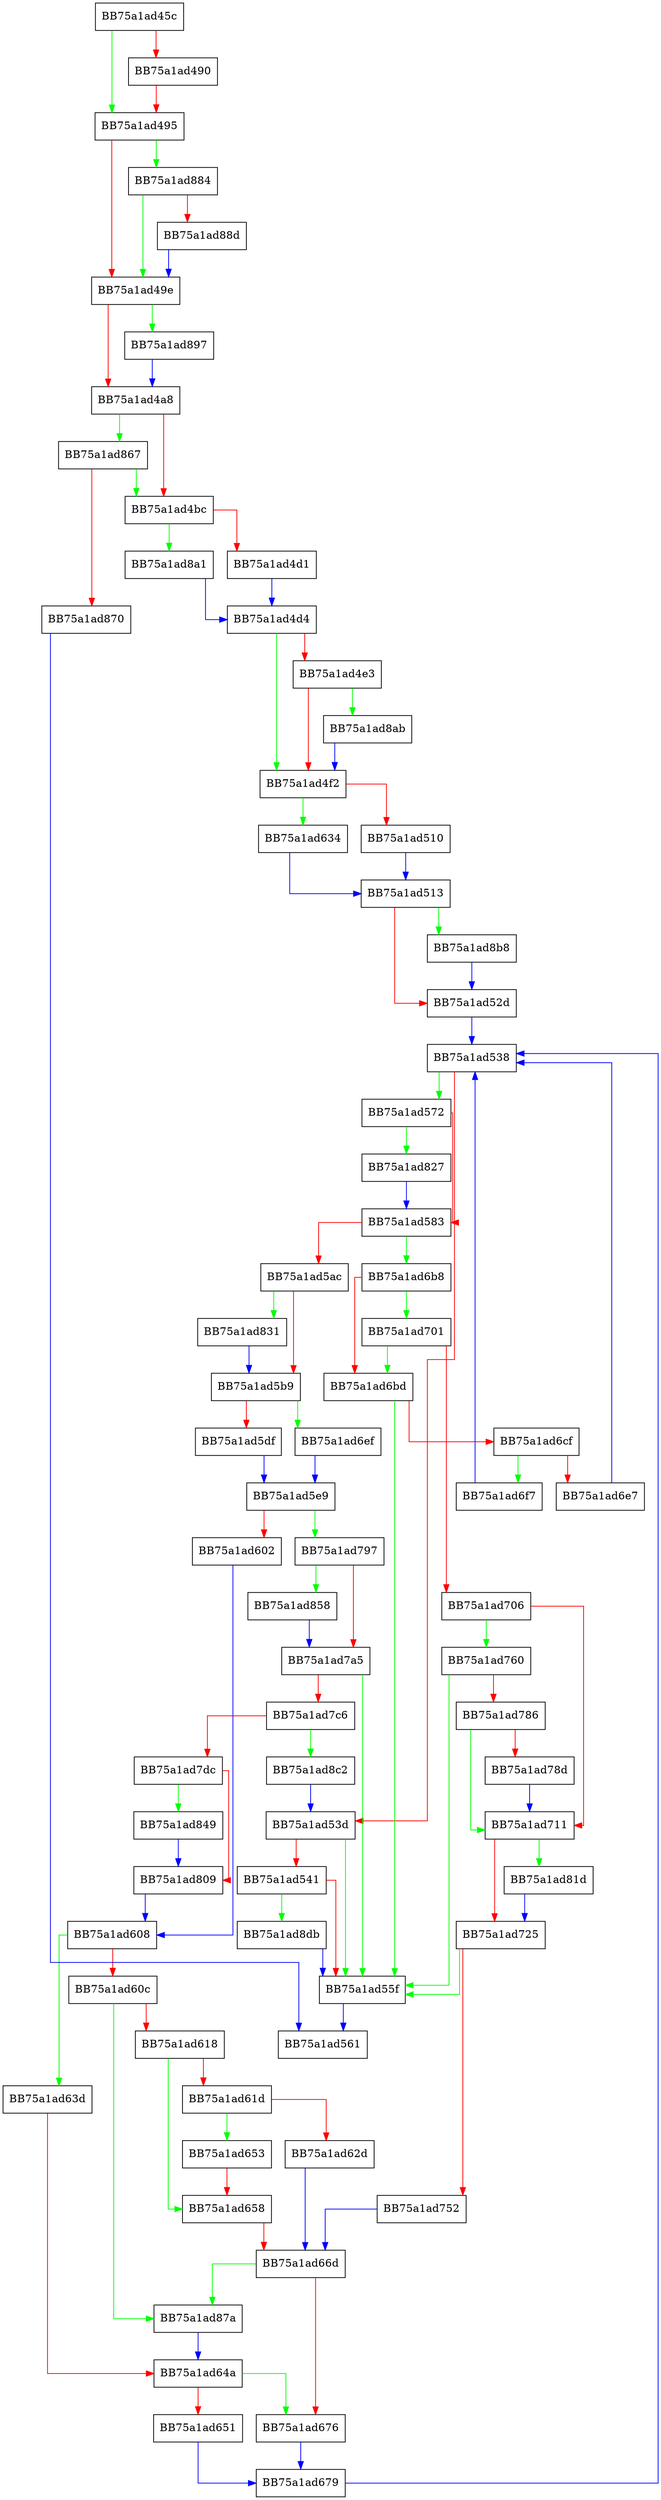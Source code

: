 digraph InternalWrite {
  node [shape="box"];
  graph [splines=ortho];
  BB75a1ad45c -> BB75a1ad495 [color="green"];
  BB75a1ad45c -> BB75a1ad490 [color="red"];
  BB75a1ad490 -> BB75a1ad495 [color="red"];
  BB75a1ad495 -> BB75a1ad884 [color="green"];
  BB75a1ad495 -> BB75a1ad49e [color="red"];
  BB75a1ad49e -> BB75a1ad897 [color="green"];
  BB75a1ad49e -> BB75a1ad4a8 [color="red"];
  BB75a1ad4a8 -> BB75a1ad867 [color="green"];
  BB75a1ad4a8 -> BB75a1ad4bc [color="red"];
  BB75a1ad4bc -> BB75a1ad8a1 [color="green"];
  BB75a1ad4bc -> BB75a1ad4d1 [color="red"];
  BB75a1ad4d1 -> BB75a1ad4d4 [color="blue"];
  BB75a1ad4d4 -> BB75a1ad4f2 [color="green"];
  BB75a1ad4d4 -> BB75a1ad4e3 [color="red"];
  BB75a1ad4e3 -> BB75a1ad8ab [color="green"];
  BB75a1ad4e3 -> BB75a1ad4f2 [color="red"];
  BB75a1ad4f2 -> BB75a1ad634 [color="green"];
  BB75a1ad4f2 -> BB75a1ad510 [color="red"];
  BB75a1ad510 -> BB75a1ad513 [color="blue"];
  BB75a1ad513 -> BB75a1ad8b8 [color="green"];
  BB75a1ad513 -> BB75a1ad52d [color="red"];
  BB75a1ad52d -> BB75a1ad538 [color="blue"];
  BB75a1ad538 -> BB75a1ad572 [color="green"];
  BB75a1ad538 -> BB75a1ad53d [color="red"];
  BB75a1ad53d -> BB75a1ad55f [color="green"];
  BB75a1ad53d -> BB75a1ad541 [color="red"];
  BB75a1ad541 -> BB75a1ad8db [color="green"];
  BB75a1ad541 -> BB75a1ad55f [color="red"];
  BB75a1ad55f -> BB75a1ad561 [color="blue"];
  BB75a1ad572 -> BB75a1ad827 [color="green"];
  BB75a1ad572 -> BB75a1ad583 [color="red"];
  BB75a1ad583 -> BB75a1ad6b8 [color="green"];
  BB75a1ad583 -> BB75a1ad5ac [color="red"];
  BB75a1ad5ac -> BB75a1ad831 [color="green"];
  BB75a1ad5ac -> BB75a1ad5b9 [color="red"];
  BB75a1ad5b9 -> BB75a1ad6ef [color="green"];
  BB75a1ad5b9 -> BB75a1ad5df [color="red"];
  BB75a1ad5df -> BB75a1ad5e9 [color="blue"];
  BB75a1ad5e9 -> BB75a1ad797 [color="green"];
  BB75a1ad5e9 -> BB75a1ad602 [color="red"];
  BB75a1ad602 -> BB75a1ad608 [color="blue"];
  BB75a1ad608 -> BB75a1ad63d [color="green"];
  BB75a1ad608 -> BB75a1ad60c [color="red"];
  BB75a1ad60c -> BB75a1ad87a [color="green"];
  BB75a1ad60c -> BB75a1ad618 [color="red"];
  BB75a1ad618 -> BB75a1ad658 [color="green"];
  BB75a1ad618 -> BB75a1ad61d [color="red"];
  BB75a1ad61d -> BB75a1ad653 [color="green"];
  BB75a1ad61d -> BB75a1ad62d [color="red"];
  BB75a1ad62d -> BB75a1ad66d [color="blue"];
  BB75a1ad634 -> BB75a1ad513 [color="blue"];
  BB75a1ad63d -> BB75a1ad64a [color="red"];
  BB75a1ad64a -> BB75a1ad676 [color="green"];
  BB75a1ad64a -> BB75a1ad651 [color="red"];
  BB75a1ad651 -> BB75a1ad679 [color="blue"];
  BB75a1ad653 -> BB75a1ad658 [color="red"];
  BB75a1ad658 -> BB75a1ad66d [color="red"];
  BB75a1ad66d -> BB75a1ad87a [color="green"];
  BB75a1ad66d -> BB75a1ad676 [color="red"];
  BB75a1ad676 -> BB75a1ad679 [color="blue"];
  BB75a1ad679 -> BB75a1ad538 [color="blue"];
  BB75a1ad6b8 -> BB75a1ad701 [color="green"];
  BB75a1ad6b8 -> BB75a1ad6bd [color="red"];
  BB75a1ad6bd -> BB75a1ad55f [color="green"];
  BB75a1ad6bd -> BB75a1ad6cf [color="red"];
  BB75a1ad6cf -> BB75a1ad6f7 [color="green"];
  BB75a1ad6cf -> BB75a1ad6e7 [color="red"];
  BB75a1ad6e7 -> BB75a1ad538 [color="blue"];
  BB75a1ad6ef -> BB75a1ad5e9 [color="blue"];
  BB75a1ad6f7 -> BB75a1ad538 [color="blue"];
  BB75a1ad701 -> BB75a1ad6bd [color="green"];
  BB75a1ad701 -> BB75a1ad706 [color="red"];
  BB75a1ad706 -> BB75a1ad760 [color="green"];
  BB75a1ad706 -> BB75a1ad711 [color="red"];
  BB75a1ad711 -> BB75a1ad81d [color="green"];
  BB75a1ad711 -> BB75a1ad725 [color="red"];
  BB75a1ad725 -> BB75a1ad55f [color="green"];
  BB75a1ad725 -> BB75a1ad752 [color="red"];
  BB75a1ad752 -> BB75a1ad66d [color="blue"];
  BB75a1ad760 -> BB75a1ad55f [color="green"];
  BB75a1ad760 -> BB75a1ad786 [color="red"];
  BB75a1ad786 -> BB75a1ad711 [color="green"];
  BB75a1ad786 -> BB75a1ad78d [color="red"];
  BB75a1ad78d -> BB75a1ad711 [color="blue"];
  BB75a1ad797 -> BB75a1ad858 [color="green"];
  BB75a1ad797 -> BB75a1ad7a5 [color="red"];
  BB75a1ad7a5 -> BB75a1ad55f [color="green"];
  BB75a1ad7a5 -> BB75a1ad7c6 [color="red"];
  BB75a1ad7c6 -> BB75a1ad8c2 [color="green"];
  BB75a1ad7c6 -> BB75a1ad7dc [color="red"];
  BB75a1ad7dc -> BB75a1ad849 [color="green"];
  BB75a1ad7dc -> BB75a1ad809 [color="red"];
  BB75a1ad809 -> BB75a1ad608 [color="blue"];
  BB75a1ad81d -> BB75a1ad725 [color="blue"];
  BB75a1ad827 -> BB75a1ad583 [color="blue"];
  BB75a1ad831 -> BB75a1ad5b9 [color="blue"];
  BB75a1ad849 -> BB75a1ad809 [color="blue"];
  BB75a1ad858 -> BB75a1ad7a5 [color="blue"];
  BB75a1ad867 -> BB75a1ad4bc [color="green"];
  BB75a1ad867 -> BB75a1ad870 [color="red"];
  BB75a1ad870 -> BB75a1ad561 [color="blue"];
  BB75a1ad87a -> BB75a1ad64a [color="blue"];
  BB75a1ad884 -> BB75a1ad49e [color="green"];
  BB75a1ad884 -> BB75a1ad88d [color="red"];
  BB75a1ad88d -> BB75a1ad49e [color="blue"];
  BB75a1ad897 -> BB75a1ad4a8 [color="blue"];
  BB75a1ad8a1 -> BB75a1ad4d4 [color="blue"];
  BB75a1ad8ab -> BB75a1ad4f2 [color="blue"];
  BB75a1ad8b8 -> BB75a1ad52d [color="blue"];
  BB75a1ad8c2 -> BB75a1ad53d [color="blue"];
  BB75a1ad8db -> BB75a1ad55f [color="blue"];
}